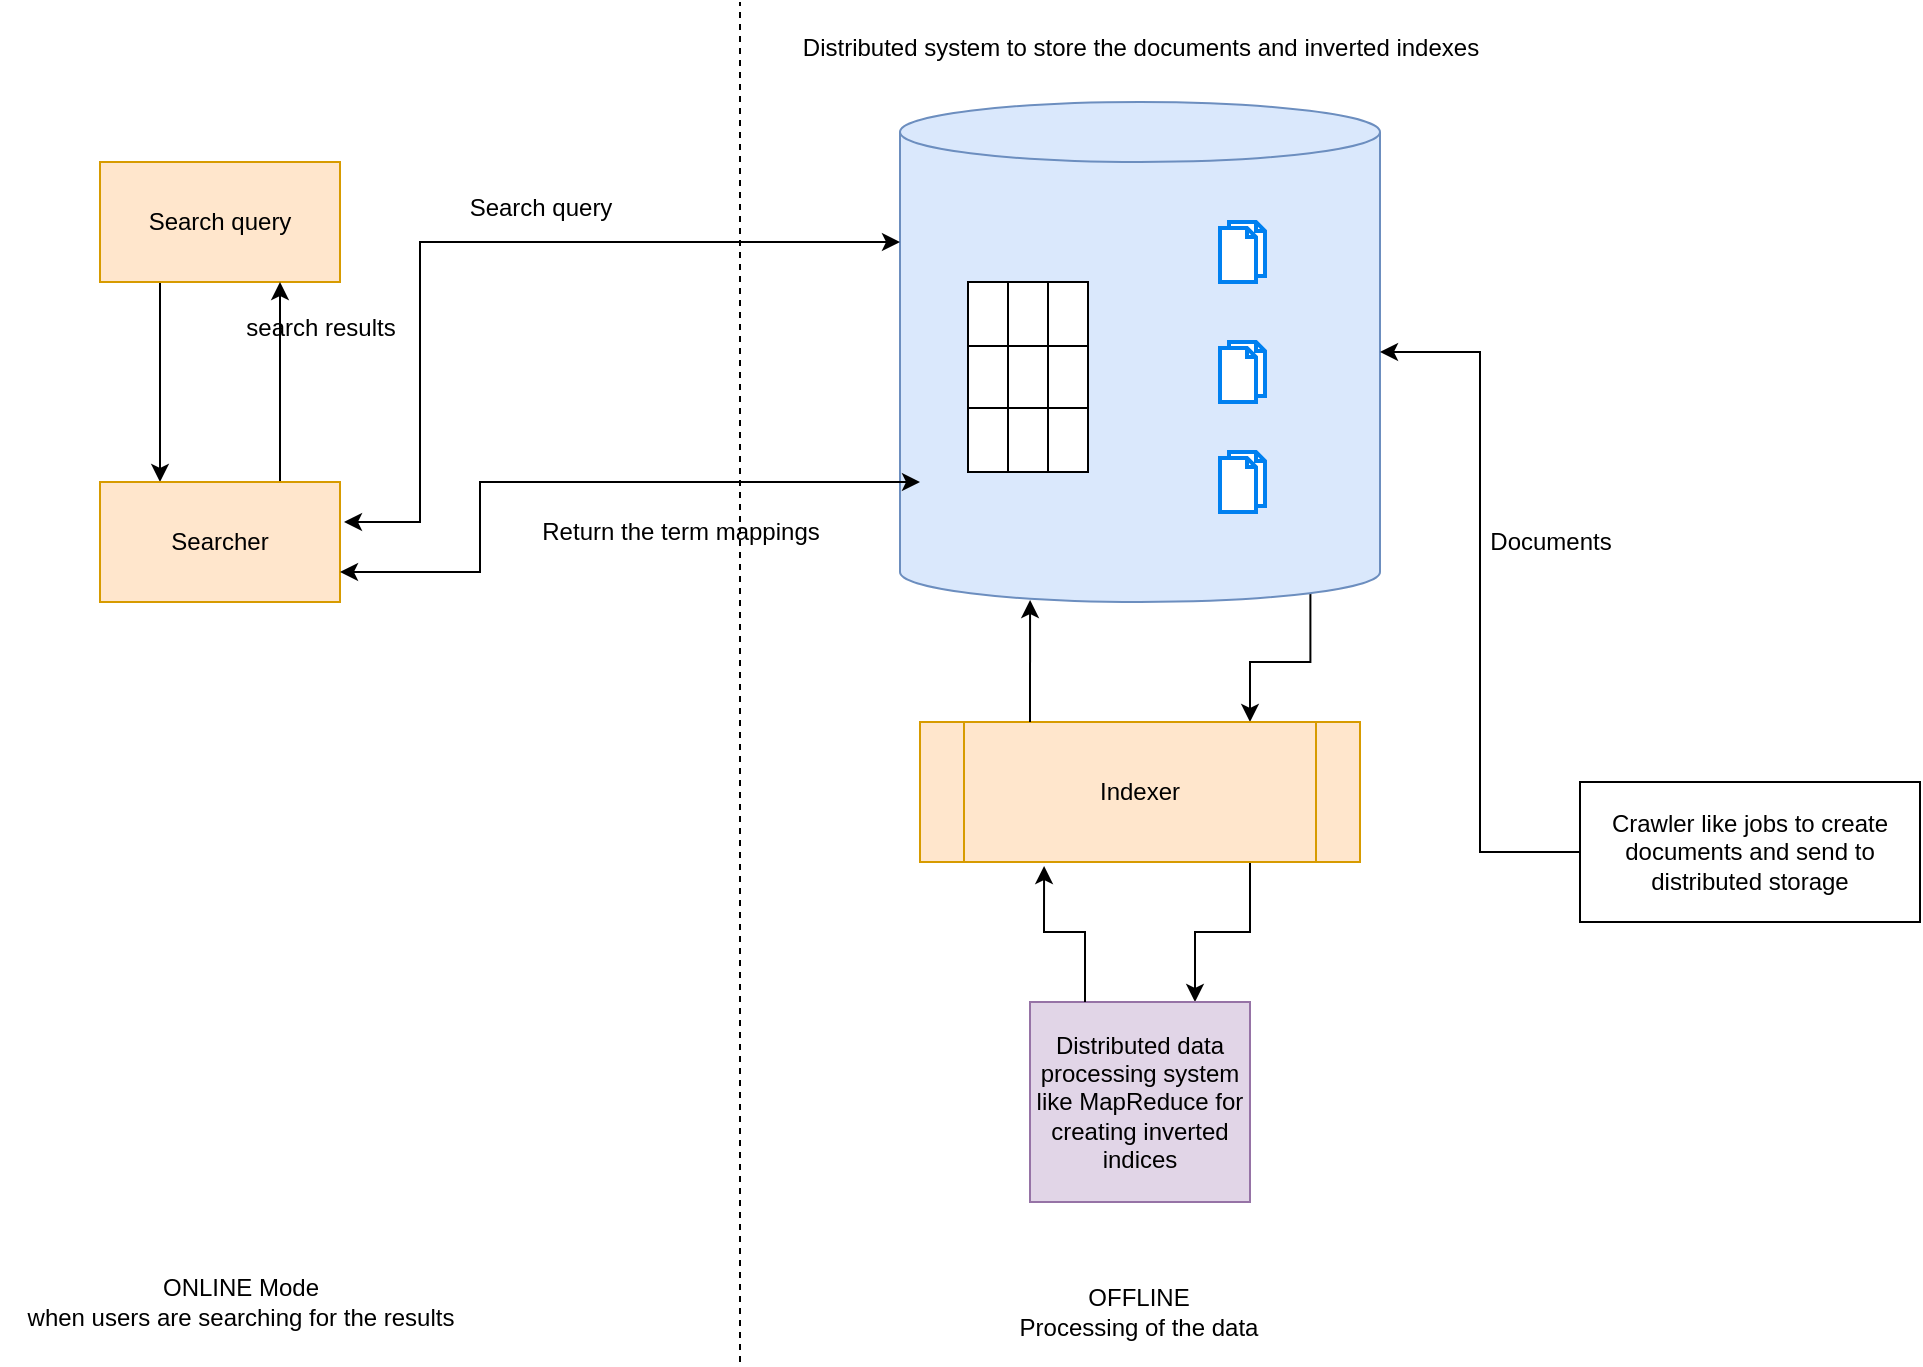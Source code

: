 <mxfile version="24.8.6">
  <diagram name="Page-1" id="nmBjvdbm3BXFWPhbe7CF">
    <mxGraphModel dx="2261" dy="761" grid="1" gridSize="10" guides="1" tooltips="1" connect="1" arrows="1" fold="1" page="1" pageScale="1" pageWidth="827" pageHeight="1169" math="0" shadow="0">
      <root>
        <mxCell id="0" />
        <mxCell id="1" parent="0" />
        <mxCell id="1fYOlu2X82X64J7lEpXC-37" style="edgeStyle=orthogonalEdgeStyle;rounded=0;orthogonalLoop=1;jettySize=auto;html=1;exitX=0.855;exitY=1;exitDx=0;exitDy=-4.35;exitPerimeter=0;entryX=0.75;entryY=0;entryDx=0;entryDy=0;" edge="1" parent="1" source="1fYOlu2X82X64J7lEpXC-1" target="1fYOlu2X82X64J7lEpXC-36">
          <mxGeometry relative="1" as="geometry" />
        </mxCell>
        <mxCell id="1fYOlu2X82X64J7lEpXC-1" value="" style="shape=cylinder3;whiteSpace=wrap;html=1;boundedLbl=1;backgroundOutline=1;size=15;fillColor=#dae8fc;strokeColor=#6c8ebf;" vertex="1" parent="1">
          <mxGeometry x="320" y="130" width="240" height="250" as="geometry" />
        </mxCell>
        <mxCell id="1fYOlu2X82X64J7lEpXC-2" value="Distributed system to store the documents and inverted indexes" style="text;html=1;align=center;verticalAlign=middle;resizable=0;points=[];autosize=1;strokeColor=none;fillColor=none;" vertex="1" parent="1">
          <mxGeometry x="260" y="88" width="360" height="30" as="geometry" />
        </mxCell>
        <mxCell id="1fYOlu2X82X64J7lEpXC-3" value="" style="html=1;verticalLabelPosition=bottom;align=center;labelBackgroundColor=#ffffff;verticalAlign=top;strokeWidth=2;strokeColor=#0080F0;shadow=0;dashed=0;shape=mxgraph.ios7.icons.documents;" vertex="1" parent="1">
          <mxGeometry x="480" y="190" width="22.5" height="30" as="geometry" />
        </mxCell>
        <mxCell id="1fYOlu2X82X64J7lEpXC-4" value="" style="html=1;verticalLabelPosition=bottom;align=center;labelBackgroundColor=#ffffff;verticalAlign=top;strokeWidth=2;strokeColor=#0080F0;shadow=0;dashed=0;shape=mxgraph.ios7.icons.documents;" vertex="1" parent="1">
          <mxGeometry x="480" y="250" width="22.5" height="30" as="geometry" />
        </mxCell>
        <mxCell id="1fYOlu2X82X64J7lEpXC-5" value="" style="html=1;verticalLabelPosition=bottom;align=center;labelBackgroundColor=#ffffff;verticalAlign=top;strokeWidth=2;strokeColor=#0080F0;shadow=0;dashed=0;shape=mxgraph.ios7.icons.documents;" vertex="1" parent="1">
          <mxGeometry x="480" y="305" width="22.5" height="30" as="geometry" />
        </mxCell>
        <mxCell id="1fYOlu2X82X64J7lEpXC-19" value="" style="shape=table;startSize=0;container=1;collapsible=0;childLayout=tableLayout;fontSize=16;" vertex="1" parent="1">
          <mxGeometry x="354" y="220" width="60" height="95" as="geometry" />
        </mxCell>
        <mxCell id="1fYOlu2X82X64J7lEpXC-20" value="" style="shape=tableRow;horizontal=0;startSize=0;swimlaneHead=0;swimlaneBody=0;strokeColor=inherit;top=0;left=0;bottom=0;right=0;collapsible=0;dropTarget=0;fillColor=none;points=[[0,0.5],[1,0.5]];portConstraint=eastwest;fontSize=16;" vertex="1" parent="1fYOlu2X82X64J7lEpXC-19">
          <mxGeometry width="60" height="32" as="geometry" />
        </mxCell>
        <mxCell id="1fYOlu2X82X64J7lEpXC-21" value="" style="shape=partialRectangle;html=1;whiteSpace=wrap;connectable=0;strokeColor=inherit;overflow=hidden;fillColor=none;top=0;left=0;bottom=0;right=0;pointerEvents=1;fontSize=16;" vertex="1" parent="1fYOlu2X82X64J7lEpXC-20">
          <mxGeometry width="20" height="32" as="geometry">
            <mxRectangle width="20" height="32" as="alternateBounds" />
          </mxGeometry>
        </mxCell>
        <mxCell id="1fYOlu2X82X64J7lEpXC-22" value="" style="shape=partialRectangle;html=1;whiteSpace=wrap;connectable=0;strokeColor=inherit;overflow=hidden;fillColor=none;top=0;left=0;bottom=0;right=0;pointerEvents=1;fontSize=16;" vertex="1" parent="1fYOlu2X82X64J7lEpXC-20">
          <mxGeometry x="20" width="20" height="32" as="geometry">
            <mxRectangle width="20" height="32" as="alternateBounds" />
          </mxGeometry>
        </mxCell>
        <mxCell id="1fYOlu2X82X64J7lEpXC-23" value="" style="shape=partialRectangle;html=1;whiteSpace=wrap;connectable=0;strokeColor=inherit;overflow=hidden;fillColor=none;top=0;left=0;bottom=0;right=0;pointerEvents=1;fontSize=16;" vertex="1" parent="1fYOlu2X82X64J7lEpXC-20">
          <mxGeometry x="40" width="20" height="32" as="geometry">
            <mxRectangle width="20" height="32" as="alternateBounds" />
          </mxGeometry>
        </mxCell>
        <mxCell id="1fYOlu2X82X64J7lEpXC-24" value="" style="shape=tableRow;horizontal=0;startSize=0;swimlaneHead=0;swimlaneBody=0;strokeColor=inherit;top=0;left=0;bottom=0;right=0;collapsible=0;dropTarget=0;fillColor=none;points=[[0,0.5],[1,0.5]];portConstraint=eastwest;fontSize=16;" vertex="1" parent="1fYOlu2X82X64J7lEpXC-19">
          <mxGeometry y="32" width="60" height="31" as="geometry" />
        </mxCell>
        <mxCell id="1fYOlu2X82X64J7lEpXC-25" value="" style="shape=partialRectangle;html=1;whiteSpace=wrap;connectable=0;strokeColor=inherit;overflow=hidden;fillColor=none;top=0;left=0;bottom=0;right=0;pointerEvents=1;fontSize=16;" vertex="1" parent="1fYOlu2X82X64J7lEpXC-24">
          <mxGeometry width="20" height="31" as="geometry">
            <mxRectangle width="20" height="31" as="alternateBounds" />
          </mxGeometry>
        </mxCell>
        <mxCell id="1fYOlu2X82X64J7lEpXC-26" value="" style="shape=partialRectangle;html=1;whiteSpace=wrap;connectable=0;strokeColor=inherit;overflow=hidden;fillColor=none;top=0;left=0;bottom=0;right=0;pointerEvents=1;fontSize=16;" vertex="1" parent="1fYOlu2X82X64J7lEpXC-24">
          <mxGeometry x="20" width="20" height="31" as="geometry">
            <mxRectangle width="20" height="31" as="alternateBounds" />
          </mxGeometry>
        </mxCell>
        <mxCell id="1fYOlu2X82X64J7lEpXC-27" value="" style="shape=partialRectangle;html=1;whiteSpace=wrap;connectable=0;strokeColor=inherit;overflow=hidden;fillColor=none;top=0;left=0;bottom=0;right=0;pointerEvents=1;fontSize=16;" vertex="1" parent="1fYOlu2X82X64J7lEpXC-24">
          <mxGeometry x="40" width="20" height="31" as="geometry">
            <mxRectangle width="20" height="31" as="alternateBounds" />
          </mxGeometry>
        </mxCell>
        <mxCell id="1fYOlu2X82X64J7lEpXC-28" value="" style="shape=tableRow;horizontal=0;startSize=0;swimlaneHead=0;swimlaneBody=0;strokeColor=inherit;top=0;left=0;bottom=0;right=0;collapsible=0;dropTarget=0;fillColor=none;points=[[0,0.5],[1,0.5]];portConstraint=eastwest;fontSize=16;" vertex="1" parent="1fYOlu2X82X64J7lEpXC-19">
          <mxGeometry y="63" width="60" height="32" as="geometry" />
        </mxCell>
        <mxCell id="1fYOlu2X82X64J7lEpXC-29" value="" style="shape=partialRectangle;html=1;whiteSpace=wrap;connectable=0;strokeColor=inherit;overflow=hidden;fillColor=none;top=0;left=0;bottom=0;right=0;pointerEvents=1;fontSize=16;" vertex="1" parent="1fYOlu2X82X64J7lEpXC-28">
          <mxGeometry width="20" height="32" as="geometry">
            <mxRectangle width="20" height="32" as="alternateBounds" />
          </mxGeometry>
        </mxCell>
        <mxCell id="1fYOlu2X82X64J7lEpXC-30" value="" style="shape=partialRectangle;html=1;whiteSpace=wrap;connectable=0;strokeColor=inherit;overflow=hidden;fillColor=none;top=0;left=0;bottom=0;right=0;pointerEvents=1;fontSize=16;" vertex="1" parent="1fYOlu2X82X64J7lEpXC-28">
          <mxGeometry x="20" width="20" height="32" as="geometry">
            <mxRectangle width="20" height="32" as="alternateBounds" />
          </mxGeometry>
        </mxCell>
        <mxCell id="1fYOlu2X82X64J7lEpXC-31" value="" style="shape=partialRectangle;html=1;whiteSpace=wrap;connectable=0;strokeColor=inherit;overflow=hidden;fillColor=none;top=0;left=0;bottom=0;right=0;pointerEvents=1;fontSize=16;" vertex="1" parent="1fYOlu2X82X64J7lEpXC-28">
          <mxGeometry x="40" width="20" height="32" as="geometry">
            <mxRectangle width="20" height="32" as="alternateBounds" />
          </mxGeometry>
        </mxCell>
        <mxCell id="1fYOlu2X82X64J7lEpXC-32" value="Crawler like jobs to create documents and send to distributed storage" style="rounded=0;whiteSpace=wrap;html=1;" vertex="1" parent="1">
          <mxGeometry x="660" y="470" width="170" height="70" as="geometry" />
        </mxCell>
        <mxCell id="1fYOlu2X82X64J7lEpXC-33" style="edgeStyle=orthogonalEdgeStyle;rounded=0;orthogonalLoop=1;jettySize=auto;html=1;entryX=1;entryY=0.5;entryDx=0;entryDy=0;entryPerimeter=0;" edge="1" parent="1" source="1fYOlu2X82X64J7lEpXC-32" target="1fYOlu2X82X64J7lEpXC-1">
          <mxGeometry relative="1" as="geometry" />
        </mxCell>
        <mxCell id="1fYOlu2X82X64J7lEpXC-34" value="Documents" style="text;html=1;align=center;verticalAlign=middle;resizable=0;points=[];autosize=1;strokeColor=none;fillColor=none;" vertex="1" parent="1">
          <mxGeometry x="605" y="335" width="80" height="30" as="geometry" />
        </mxCell>
        <mxCell id="1fYOlu2X82X64J7lEpXC-39" style="edgeStyle=orthogonalEdgeStyle;rounded=0;orthogonalLoop=1;jettySize=auto;html=1;exitX=0.75;exitY=1;exitDx=0;exitDy=0;entryX=0.75;entryY=0;entryDx=0;entryDy=0;" edge="1" parent="1" source="1fYOlu2X82X64J7lEpXC-36" target="1fYOlu2X82X64J7lEpXC-38">
          <mxGeometry relative="1" as="geometry" />
        </mxCell>
        <mxCell id="1fYOlu2X82X64J7lEpXC-36" value="Indexer" style="shape=process;whiteSpace=wrap;html=1;backgroundOutline=1;fillColor=#ffe6cc;strokeColor=#d79b00;" vertex="1" parent="1">
          <mxGeometry x="330" y="440" width="220" height="70" as="geometry" />
        </mxCell>
        <mxCell id="1fYOlu2X82X64J7lEpXC-38" value="Distributed data processing system like MapReduce for creating inverted indices" style="rounded=0;whiteSpace=wrap;html=1;fillColor=#e1d5e7;strokeColor=#9673a6;" vertex="1" parent="1">
          <mxGeometry x="385" y="580" width="110" height="100" as="geometry" />
        </mxCell>
        <mxCell id="1fYOlu2X82X64J7lEpXC-40" style="edgeStyle=orthogonalEdgeStyle;rounded=0;orthogonalLoop=1;jettySize=auto;html=1;exitX=0.25;exitY=0;exitDx=0;exitDy=0;entryX=0.282;entryY=1.029;entryDx=0;entryDy=0;entryPerimeter=0;" edge="1" parent="1" source="1fYOlu2X82X64J7lEpXC-38" target="1fYOlu2X82X64J7lEpXC-36">
          <mxGeometry relative="1" as="geometry" />
        </mxCell>
        <mxCell id="1fYOlu2X82X64J7lEpXC-41" style="edgeStyle=orthogonalEdgeStyle;rounded=0;orthogonalLoop=1;jettySize=auto;html=1;exitX=0.25;exitY=0;exitDx=0;exitDy=0;entryX=0.271;entryY=0.996;entryDx=0;entryDy=0;entryPerimeter=0;" edge="1" parent="1" source="1fYOlu2X82X64J7lEpXC-36" target="1fYOlu2X82X64J7lEpXC-1">
          <mxGeometry relative="1" as="geometry">
            <mxPoint x="370" y="420" as="targetPoint" />
          </mxGeometry>
        </mxCell>
        <mxCell id="1fYOlu2X82X64J7lEpXC-42" value="" style="endArrow=none;dashed=1;html=1;rounded=0;" edge="1" parent="1">
          <mxGeometry width="50" height="50" relative="1" as="geometry">
            <mxPoint x="240" y="760" as="sourcePoint" />
            <mxPoint x="240" y="80" as="targetPoint" />
          </mxGeometry>
        </mxCell>
        <mxCell id="1fYOlu2X82X64J7lEpXC-43" value="OFFLINE&lt;div&gt;Proces&lt;span style=&quot;background-color: initial;&quot;&gt;sing of the data&lt;/span&gt;&lt;/div&gt;" style="text;html=1;align=center;verticalAlign=middle;resizable=0;points=[];autosize=1;strokeColor=none;fillColor=none;" vertex="1" parent="1">
          <mxGeometry x="369" y="715" width="140" height="40" as="geometry" />
        </mxCell>
        <mxCell id="1fYOlu2X82X64J7lEpXC-47" style="edgeStyle=orthogonalEdgeStyle;rounded=0;orthogonalLoop=1;jettySize=auto;html=1;exitX=0.25;exitY=1;exitDx=0;exitDy=0;entryX=0.25;entryY=0;entryDx=0;entryDy=0;" edge="1" parent="1" source="1fYOlu2X82X64J7lEpXC-44" target="1fYOlu2X82X64J7lEpXC-45">
          <mxGeometry relative="1" as="geometry" />
        </mxCell>
        <mxCell id="1fYOlu2X82X64J7lEpXC-44" value="Search query" style="rounded=0;whiteSpace=wrap;html=1;fillColor=#ffe6cc;strokeColor=#d79b00;" vertex="1" parent="1">
          <mxGeometry x="-80" y="160" width="120" height="60" as="geometry" />
        </mxCell>
        <mxCell id="1fYOlu2X82X64J7lEpXC-55" style="edgeStyle=orthogonalEdgeStyle;rounded=0;orthogonalLoop=1;jettySize=auto;html=1;exitX=0.75;exitY=0;exitDx=0;exitDy=0;entryX=0.75;entryY=1;entryDx=0;entryDy=0;" edge="1" parent="1" source="1fYOlu2X82X64J7lEpXC-45" target="1fYOlu2X82X64J7lEpXC-44">
          <mxGeometry relative="1" as="geometry" />
        </mxCell>
        <mxCell id="1fYOlu2X82X64J7lEpXC-45" value="Searcher" style="rounded=0;whiteSpace=wrap;html=1;fillColor=#ffe6cc;strokeColor=#d79b00;" vertex="1" parent="1">
          <mxGeometry x="-80" y="320" width="120" height="60" as="geometry" />
        </mxCell>
        <mxCell id="1fYOlu2X82X64J7lEpXC-50" value="" style="endArrow=classic;startArrow=classic;html=1;rounded=0;entryX=0;entryY=0;entryDx=0;entryDy=70;entryPerimeter=0;" edge="1" parent="1" target="1fYOlu2X82X64J7lEpXC-1">
          <mxGeometry width="50" height="50" relative="1" as="geometry">
            <mxPoint x="42" y="340" as="sourcePoint" />
            <mxPoint x="330" y="410" as="targetPoint" />
            <Array as="points">
              <mxPoint x="80" y="340" />
              <mxPoint x="80" y="200" />
            </Array>
          </mxGeometry>
        </mxCell>
        <mxCell id="1fYOlu2X82X64J7lEpXC-51" value="" style="endArrow=classic;startArrow=classic;html=1;rounded=0;exitX=1;exitY=0.75;exitDx=0;exitDy=0;entryX=0;entryY=0;entryDx=0;entryDy=180;entryPerimeter=0;" edge="1" parent="1" source="1fYOlu2X82X64J7lEpXC-45">
          <mxGeometry width="50" height="50" relative="1" as="geometry">
            <mxPoint x="52" y="369" as="sourcePoint" />
            <mxPoint x="330" y="320" as="targetPoint" />
            <Array as="points">
              <mxPoint x="110" y="365" />
              <mxPoint x="110" y="320" />
            </Array>
          </mxGeometry>
        </mxCell>
        <mxCell id="1fYOlu2X82X64J7lEpXC-53" value="Return the term mappings" style="text;html=1;align=center;verticalAlign=middle;resizable=0;points=[];autosize=1;strokeColor=none;fillColor=none;" vertex="1" parent="1">
          <mxGeometry x="130" y="330" width="160" height="30" as="geometry" />
        </mxCell>
        <mxCell id="1fYOlu2X82X64J7lEpXC-54" value="Search query" style="text;html=1;align=center;verticalAlign=middle;resizable=0;points=[];autosize=1;strokeColor=none;fillColor=none;" vertex="1" parent="1">
          <mxGeometry x="95" y="168" width="90" height="30" as="geometry" />
        </mxCell>
        <mxCell id="1fYOlu2X82X64J7lEpXC-56" value="search results" style="text;html=1;align=center;verticalAlign=middle;resizable=0;points=[];autosize=1;strokeColor=none;fillColor=none;" vertex="1" parent="1">
          <mxGeometry x="-20" y="228" width="100" height="30" as="geometry" />
        </mxCell>
        <mxCell id="1fYOlu2X82X64J7lEpXC-57" value="ONLINE Mode&lt;div&gt;when users are searching for the results&lt;/div&gt;" style="text;html=1;align=center;verticalAlign=middle;resizable=0;points=[];autosize=1;strokeColor=none;fillColor=none;" vertex="1" parent="1">
          <mxGeometry x="-130" y="710" width="240" height="40" as="geometry" />
        </mxCell>
      </root>
    </mxGraphModel>
  </diagram>
</mxfile>
